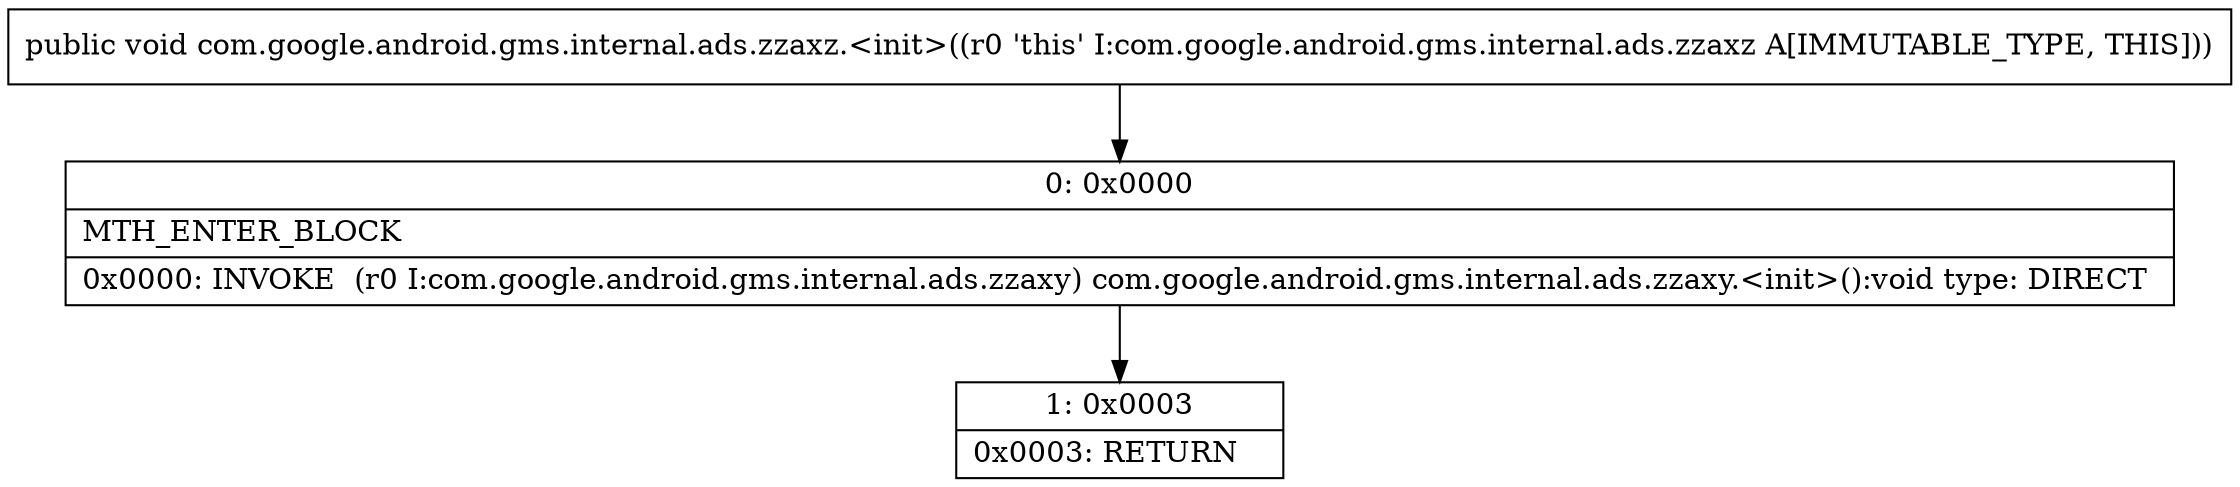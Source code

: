 digraph "CFG forcom.google.android.gms.internal.ads.zzaxz.\<init\>()V" {
Node_0 [shape=record,label="{0\:\ 0x0000|MTH_ENTER_BLOCK\l|0x0000: INVOKE  (r0 I:com.google.android.gms.internal.ads.zzaxy) com.google.android.gms.internal.ads.zzaxy.\<init\>():void type: DIRECT \l}"];
Node_1 [shape=record,label="{1\:\ 0x0003|0x0003: RETURN   \l}"];
MethodNode[shape=record,label="{public void com.google.android.gms.internal.ads.zzaxz.\<init\>((r0 'this' I:com.google.android.gms.internal.ads.zzaxz A[IMMUTABLE_TYPE, THIS])) }"];
MethodNode -> Node_0;
Node_0 -> Node_1;
}

